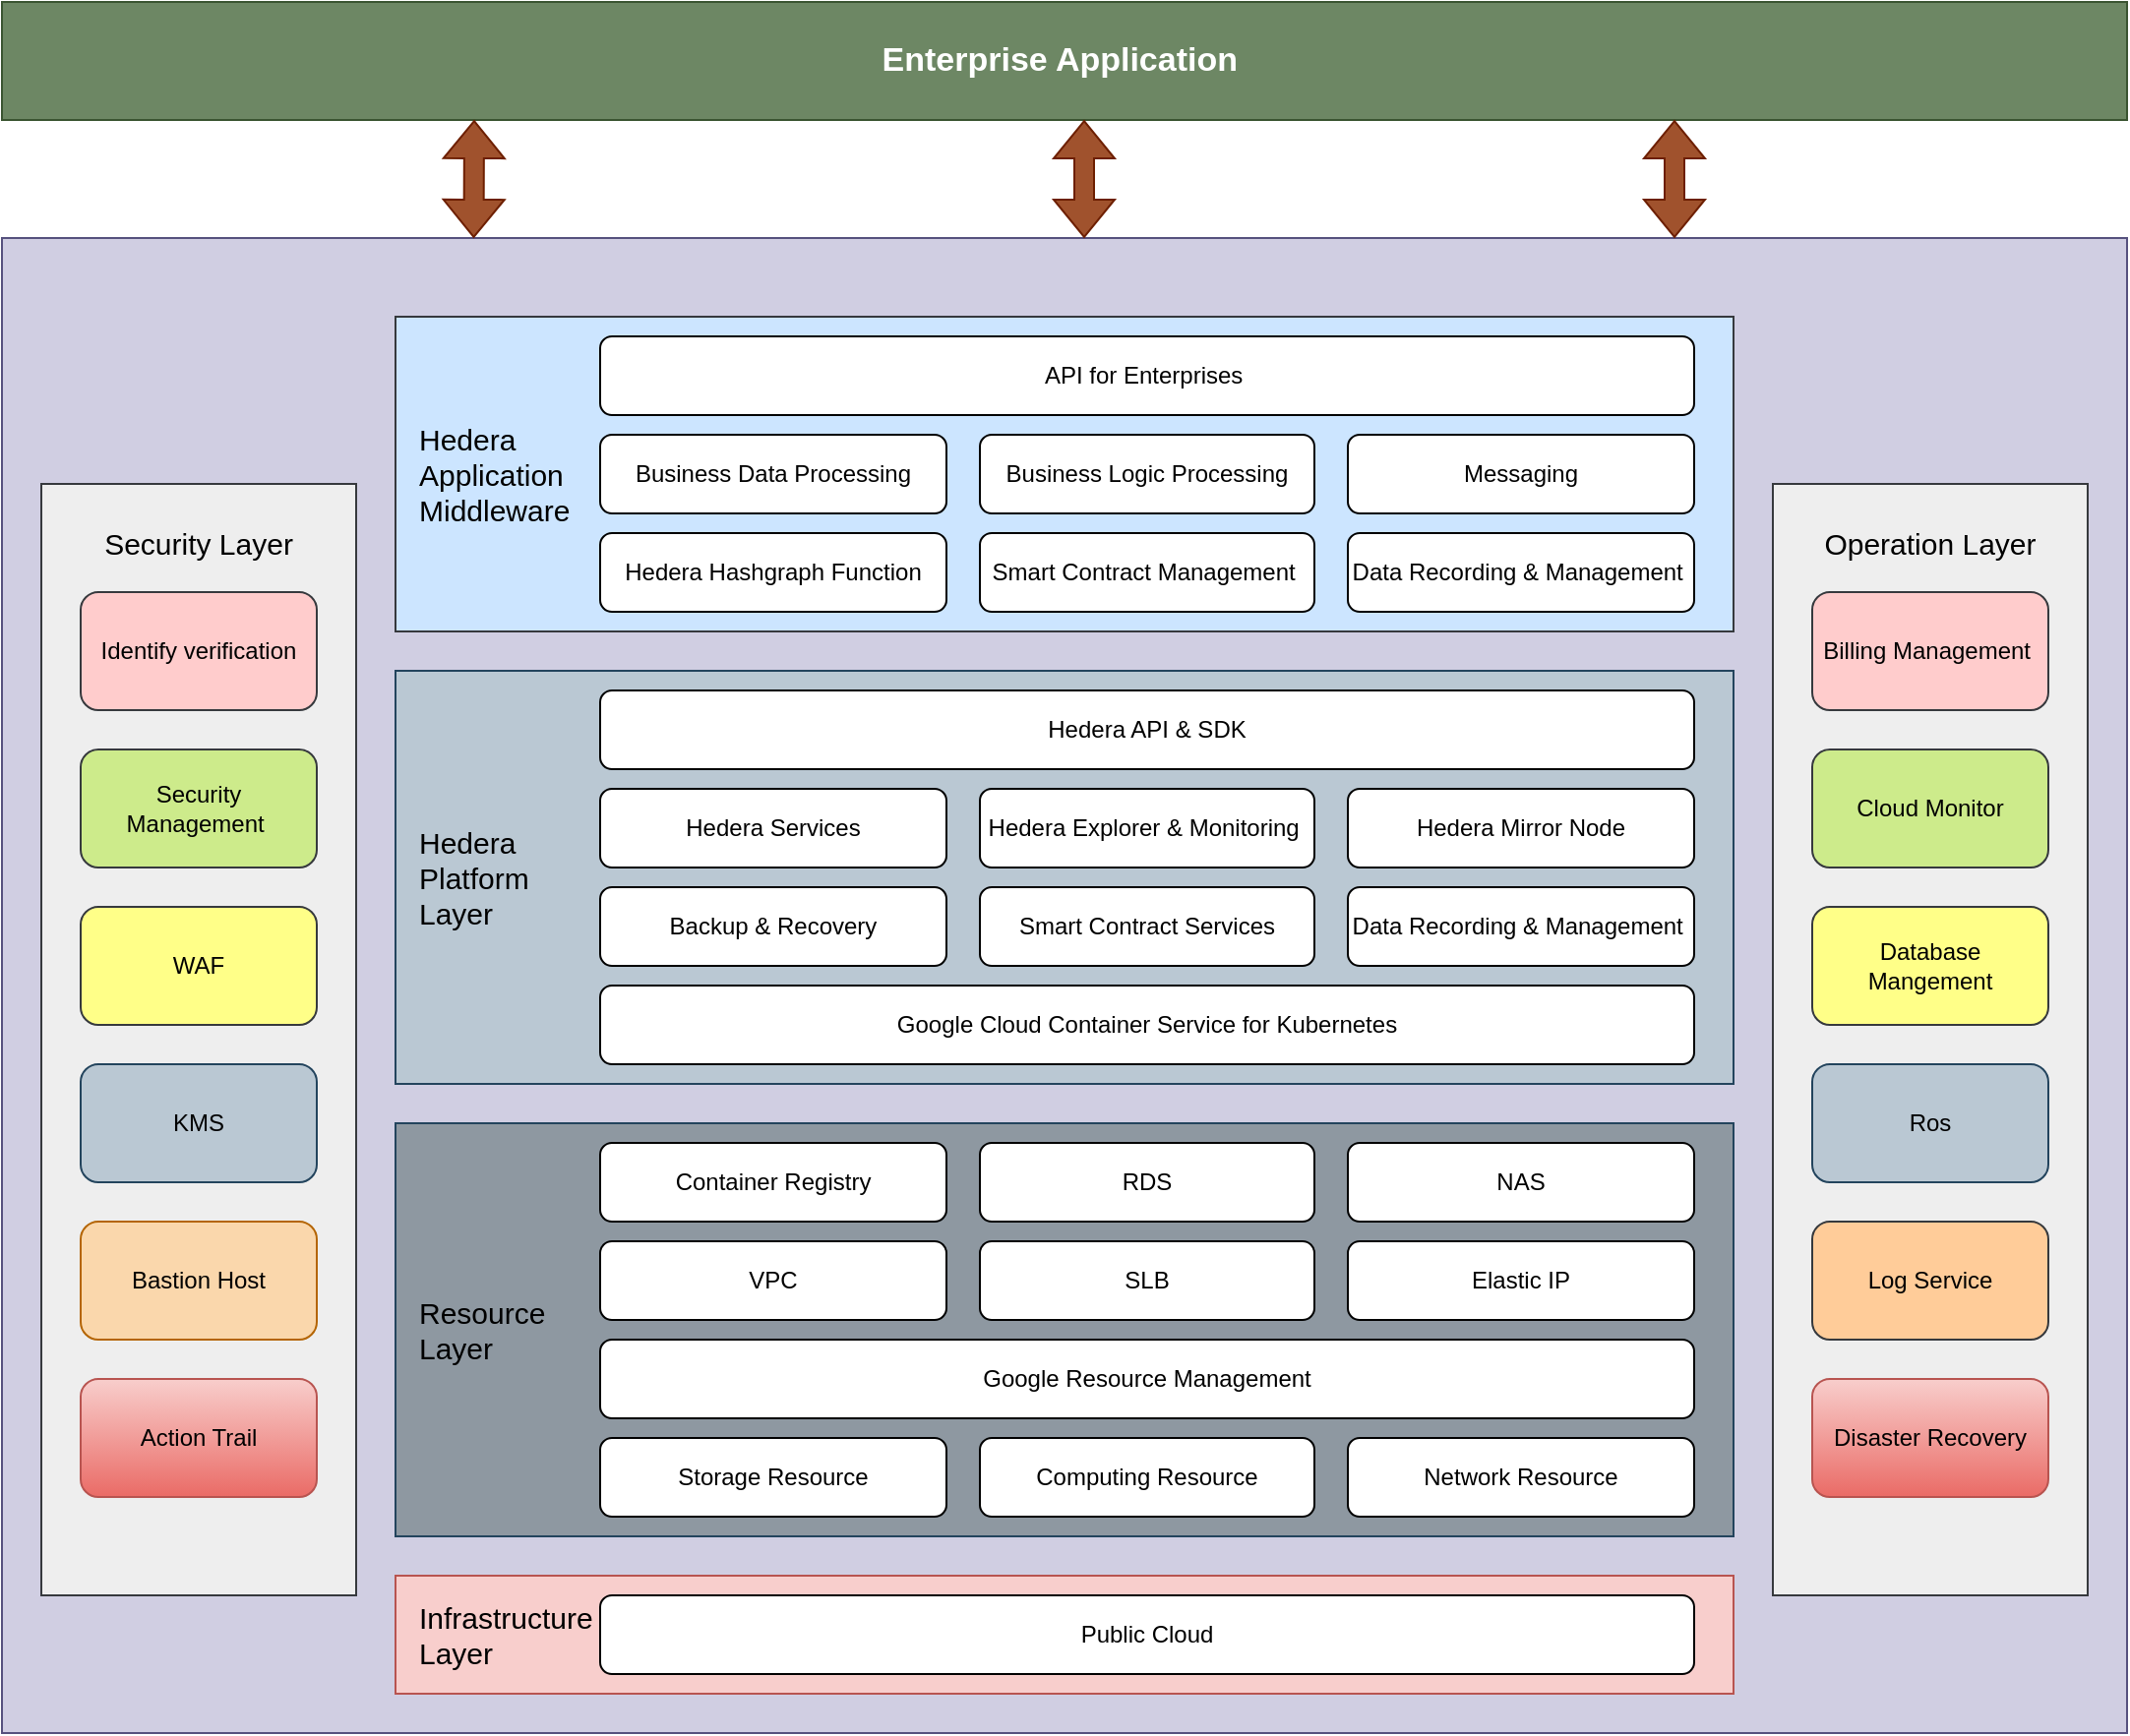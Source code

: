 <mxfile version="21.6.2" type="device">
  <diagram name="Page-1" id="V5ICExmcB14pOkJO8sGU">
    <mxGraphModel dx="1222" dy="723" grid="1" gridSize="10" guides="1" tooltips="1" connect="1" arrows="1" fold="1" page="1" pageScale="1" pageWidth="827" pageHeight="1169" math="0" shadow="0">
      <root>
        <mxCell id="0" />
        <mxCell id="1" parent="0" />
        <mxCell id="j_vIjFC0IjaqedvH4vjT-73" value="" style="rounded=0;whiteSpace=wrap;html=1;fillColor=#d0cee2;strokeColor=#56517e;" parent="1" vertex="1">
          <mxGeometry x="50" y="220" width="1080" height="760" as="geometry" />
        </mxCell>
        <mxCell id="j_vIjFC0IjaqedvH4vjT-1" value="&lt;b&gt;&lt;font style=&quot;font-size: 17px;&quot;&gt;Enterprise Application&amp;nbsp;&lt;/font&gt;&lt;/b&gt;" style="rounded=0;whiteSpace=wrap;html=1;fillColor=#6d8764;strokeColor=#3A5431;fontColor=#ffffff;" parent="1" vertex="1">
          <mxGeometry x="50" y="100" width="1080" height="60" as="geometry" />
        </mxCell>
        <mxCell id="j_vIjFC0IjaqedvH4vjT-64" value="" style="rounded=0;whiteSpace=wrap;html=1;fillColor=#eeeeee;strokeColor=#36393d;" parent="1" vertex="1">
          <mxGeometry x="70" y="345" width="160" height="565" as="geometry" />
        </mxCell>
        <mxCell id="j_vIjFC0IjaqedvH4vjT-11" value="Identify verification" style="rounded=1;whiteSpace=wrap;html=1;fillColor=#ffcccc;strokeColor=#36393d;" parent="1" vertex="1">
          <mxGeometry x="90" y="400" width="120" height="60" as="geometry" />
        </mxCell>
        <mxCell id="j_vIjFC0IjaqedvH4vjT-14" value="Security Management&amp;nbsp;" style="rounded=1;whiteSpace=wrap;html=1;fillColor=#cdeb8b;strokeColor=#36393d;" parent="1" vertex="1">
          <mxGeometry x="90" y="480" width="120" height="60" as="geometry" />
        </mxCell>
        <mxCell id="j_vIjFC0IjaqedvH4vjT-15" value="WAF" style="rounded=1;whiteSpace=wrap;html=1;fillColor=#ffff88;strokeColor=#36393d;" parent="1" vertex="1">
          <mxGeometry x="90" y="560" width="120" height="60" as="geometry" />
        </mxCell>
        <mxCell id="j_vIjFC0IjaqedvH4vjT-16" value="KMS" style="rounded=1;whiteSpace=wrap;html=1;fillColor=#bac8d3;strokeColor=#23445d;" parent="1" vertex="1">
          <mxGeometry x="90" y="640" width="120" height="60" as="geometry" />
        </mxCell>
        <mxCell id="j_vIjFC0IjaqedvH4vjT-17" value="Bastion Host" style="rounded=1;whiteSpace=wrap;html=1;fillColor=#fad7ac;strokeColor=#b46504;" parent="1" vertex="1">
          <mxGeometry x="90" y="720" width="120" height="60" as="geometry" />
        </mxCell>
        <mxCell id="j_vIjFC0IjaqedvH4vjT-18" value="Action Trail" style="rounded=1;whiteSpace=wrap;html=1;fillColor=#f8cecc;strokeColor=#b85450;gradientColor=#ea6b66;" parent="1" vertex="1">
          <mxGeometry x="90" y="800" width="120" height="60" as="geometry" />
        </mxCell>
        <mxCell id="j_vIjFC0IjaqedvH4vjT-23" value="&lt;font style=&quot;font-size: 15px;&quot;&gt;Security Layer&lt;/font&gt;" style="text;html=1;strokeColor=none;fillColor=none;align=center;verticalAlign=middle;whiteSpace=wrap;rounded=0;" parent="1" vertex="1">
          <mxGeometry x="90" y="360" width="120" height="30" as="geometry" />
        </mxCell>
        <mxCell id="j_vIjFC0IjaqedvH4vjT-27" value="" style="rounded=0;whiteSpace=wrap;html=1;fillColor=#cce5ff;strokeColor=#36393d;" parent="1" vertex="1">
          <mxGeometry x="250" y="260" width="680" height="160" as="geometry" />
        </mxCell>
        <mxCell id="j_vIjFC0IjaqedvH4vjT-28" value="API for Enterprises&amp;nbsp;" style="rounded=1;whiteSpace=wrap;html=1;" parent="1" vertex="1">
          <mxGeometry x="354" y="270" width="556" height="40" as="geometry" />
        </mxCell>
        <mxCell id="j_vIjFC0IjaqedvH4vjT-29" value="Business Data Processing" style="rounded=1;whiteSpace=wrap;html=1;" parent="1" vertex="1">
          <mxGeometry x="354" y="320" width="176" height="40" as="geometry" />
        </mxCell>
        <mxCell id="j_vIjFC0IjaqedvH4vjT-30" value="Business Logic Processing" style="rounded=1;whiteSpace=wrap;html=1;" parent="1" vertex="1">
          <mxGeometry x="547" y="320" width="170" height="40" as="geometry" />
        </mxCell>
        <mxCell id="j_vIjFC0IjaqedvH4vjT-31" value="Messaging" style="rounded=1;whiteSpace=wrap;html=1;" parent="1" vertex="1">
          <mxGeometry x="734" y="320" width="176" height="40" as="geometry" />
        </mxCell>
        <mxCell id="j_vIjFC0IjaqedvH4vjT-32" value="Hedera Hashgraph Function" style="rounded=1;whiteSpace=wrap;html=1;" parent="1" vertex="1">
          <mxGeometry x="354" y="370" width="176" height="40" as="geometry" />
        </mxCell>
        <mxCell id="j_vIjFC0IjaqedvH4vjT-33" value="Smart Contract Management&amp;nbsp;" style="rounded=1;whiteSpace=wrap;html=1;" parent="1" vertex="1">
          <mxGeometry x="547" y="370" width="170" height="40" as="geometry" />
        </mxCell>
        <mxCell id="j_vIjFC0IjaqedvH4vjT-34" value="Data Recording &amp;amp; Management&amp;nbsp;" style="rounded=1;whiteSpace=wrap;html=1;" parent="1" vertex="1">
          <mxGeometry x="734" y="370" width="176" height="40" as="geometry" />
        </mxCell>
        <mxCell id="j_vIjFC0IjaqedvH4vjT-36" value="" style="rounded=0;whiteSpace=wrap;html=1;fillColor=#bac8d3;strokeColor=#23445d;" parent="1" vertex="1">
          <mxGeometry x="250" y="440" width="680" height="210" as="geometry" />
        </mxCell>
        <mxCell id="j_vIjFC0IjaqedvH4vjT-37" value="Hedera API &amp;amp; SDK" style="rounded=1;whiteSpace=wrap;html=1;" parent="1" vertex="1">
          <mxGeometry x="354" y="450" width="556" height="40" as="geometry" />
        </mxCell>
        <mxCell id="j_vIjFC0IjaqedvH4vjT-38" value="Hedera Services" style="rounded=1;whiteSpace=wrap;html=1;" parent="1" vertex="1">
          <mxGeometry x="354" y="500" width="176" height="40" as="geometry" />
        </mxCell>
        <mxCell id="j_vIjFC0IjaqedvH4vjT-39" value="Hedera Explorer &amp;amp; Monitoring&amp;nbsp;" style="rounded=1;whiteSpace=wrap;html=1;" parent="1" vertex="1">
          <mxGeometry x="547" y="500" width="170" height="40" as="geometry" />
        </mxCell>
        <mxCell id="j_vIjFC0IjaqedvH4vjT-40" value="Hedera Mirror Node" style="rounded=1;whiteSpace=wrap;html=1;" parent="1" vertex="1">
          <mxGeometry x="734" y="500" width="176" height="40" as="geometry" />
        </mxCell>
        <mxCell id="j_vIjFC0IjaqedvH4vjT-41" value="Backup &amp;amp; Recovery" style="rounded=1;whiteSpace=wrap;html=1;" parent="1" vertex="1">
          <mxGeometry x="354" y="550" width="176" height="40" as="geometry" />
        </mxCell>
        <mxCell id="j_vIjFC0IjaqedvH4vjT-42" value="Smart Contract Services" style="rounded=1;whiteSpace=wrap;html=1;" parent="1" vertex="1">
          <mxGeometry x="547" y="550" width="170" height="40" as="geometry" />
        </mxCell>
        <mxCell id="j_vIjFC0IjaqedvH4vjT-43" value="Data Recording &amp;amp; Management&amp;nbsp;" style="rounded=1;whiteSpace=wrap;html=1;" parent="1" vertex="1">
          <mxGeometry x="734" y="550" width="176" height="40" as="geometry" />
        </mxCell>
        <mxCell id="j_vIjFC0IjaqedvH4vjT-44" value="&lt;font style=&quot;font-size: 15px;&quot;&gt;Hedera&lt;br&gt;Platform&amp;nbsp;&lt;br&gt;Layer&lt;br&gt;&lt;/font&gt;" style="text;html=1;strokeColor=none;fillColor=none;align=left;verticalAlign=middle;whiteSpace=wrap;rounded=0;" parent="1" vertex="1">
          <mxGeometry x="260" y="515" width="70" height="60" as="geometry" />
        </mxCell>
        <mxCell id="j_vIjFC0IjaqedvH4vjT-45" value="&lt;font style=&quot;font-size: 15px;&quot;&gt;Hedera&lt;br&gt;Application&amp;nbsp;&lt;br&gt;Middleware&lt;/font&gt;" style="text;html=1;strokeColor=none;fillColor=none;align=left;verticalAlign=middle;whiteSpace=wrap;rounded=0;" parent="1" vertex="1">
          <mxGeometry x="260" y="310" width="70" height="60" as="geometry" />
        </mxCell>
        <mxCell id="j_vIjFC0IjaqedvH4vjT-46" value="Google Cloud Container Service for Kubernetes" style="rounded=1;whiteSpace=wrap;html=1;" parent="1" vertex="1">
          <mxGeometry x="354" y="600" width="556" height="40" as="geometry" />
        </mxCell>
        <mxCell id="j_vIjFC0IjaqedvH4vjT-47" value="" style="rounded=0;whiteSpace=wrap;html=1;fillColor=#8E98A1;strokeColor=#23445d;" parent="1" vertex="1">
          <mxGeometry x="250" y="670" width="680" height="210" as="geometry" />
        </mxCell>
        <mxCell id="j_vIjFC0IjaqedvH4vjT-49" value="Container Registry" style="rounded=1;whiteSpace=wrap;html=1;" parent="1" vertex="1">
          <mxGeometry x="354" y="680" width="176" height="40" as="geometry" />
        </mxCell>
        <mxCell id="j_vIjFC0IjaqedvH4vjT-50" value="RDS" style="rounded=1;whiteSpace=wrap;html=1;" parent="1" vertex="1">
          <mxGeometry x="547" y="680" width="170" height="40" as="geometry" />
        </mxCell>
        <mxCell id="j_vIjFC0IjaqedvH4vjT-51" value="NAS" style="rounded=1;whiteSpace=wrap;html=1;" parent="1" vertex="1">
          <mxGeometry x="734" y="680" width="176" height="40" as="geometry" />
        </mxCell>
        <mxCell id="j_vIjFC0IjaqedvH4vjT-52" value="VPC" style="rounded=1;whiteSpace=wrap;html=1;" parent="1" vertex="1">
          <mxGeometry x="354" y="730" width="176" height="40" as="geometry" />
        </mxCell>
        <mxCell id="j_vIjFC0IjaqedvH4vjT-53" value="SLB" style="rounded=1;whiteSpace=wrap;html=1;" parent="1" vertex="1">
          <mxGeometry x="547" y="730" width="170" height="40" as="geometry" />
        </mxCell>
        <mxCell id="j_vIjFC0IjaqedvH4vjT-54" value="Elastic IP" style="rounded=1;whiteSpace=wrap;html=1;" parent="1" vertex="1">
          <mxGeometry x="734" y="730" width="176" height="40" as="geometry" />
        </mxCell>
        <mxCell id="j_vIjFC0IjaqedvH4vjT-55" value="&lt;font style=&quot;font-size: 15px;&quot;&gt;Resource&amp;nbsp;&amp;nbsp;&lt;br&gt;Layer&lt;br&gt;&lt;/font&gt;" style="text;html=1;strokeColor=none;fillColor=none;align=left;verticalAlign=middle;whiteSpace=wrap;rounded=0;" parent="1" vertex="1">
          <mxGeometry x="260" y="745" width="70" height="60" as="geometry" />
        </mxCell>
        <mxCell id="j_vIjFC0IjaqedvH4vjT-56" value="Google Resource Management" style="rounded=1;whiteSpace=wrap;html=1;" parent="1" vertex="1">
          <mxGeometry x="354" y="780" width="556" height="40" as="geometry" />
        </mxCell>
        <mxCell id="j_vIjFC0IjaqedvH4vjT-57" value="Storage Resource" style="rounded=1;whiteSpace=wrap;html=1;" parent="1" vertex="1">
          <mxGeometry x="354" y="830" width="176" height="40" as="geometry" />
        </mxCell>
        <mxCell id="j_vIjFC0IjaqedvH4vjT-58" value="Computing Resource" style="rounded=1;whiteSpace=wrap;html=1;" parent="1" vertex="1">
          <mxGeometry x="547" y="830" width="170" height="40" as="geometry" />
        </mxCell>
        <mxCell id="j_vIjFC0IjaqedvH4vjT-59" value="Network Resource" style="rounded=1;whiteSpace=wrap;html=1;" parent="1" vertex="1">
          <mxGeometry x="734" y="830" width="176" height="40" as="geometry" />
        </mxCell>
        <mxCell id="j_vIjFC0IjaqedvH4vjT-60" value="" style="rounded=0;whiteSpace=wrap;html=1;fillColor=#f8cecc;strokeColor=#b85450;" parent="1" vertex="1">
          <mxGeometry x="250" y="900" width="680" height="60" as="geometry" />
        </mxCell>
        <mxCell id="j_vIjFC0IjaqedvH4vjT-62" value="Public Cloud" style="rounded=1;whiteSpace=wrap;html=1;" parent="1" vertex="1">
          <mxGeometry x="354" y="910" width="556" height="40" as="geometry" />
        </mxCell>
        <mxCell id="j_vIjFC0IjaqedvH4vjT-63" value="&lt;font style=&quot;font-size: 15px;&quot;&gt;Infrastructure&amp;nbsp;&amp;nbsp;&lt;br&gt;Layer&lt;br&gt;&lt;/font&gt;" style="text;html=1;strokeColor=none;fillColor=none;align=left;verticalAlign=middle;whiteSpace=wrap;rounded=0;" parent="1" vertex="1">
          <mxGeometry x="260" y="900" width="70" height="60" as="geometry" />
        </mxCell>
        <mxCell id="j_vIjFC0IjaqedvH4vjT-65" value="" style="rounded=0;whiteSpace=wrap;html=1;fillColor=#eeeeee;strokeColor=#36393d;" parent="1" vertex="1">
          <mxGeometry x="950" y="345" width="160" height="565" as="geometry" />
        </mxCell>
        <mxCell id="j_vIjFC0IjaqedvH4vjT-66" value="Billing Management&amp;nbsp;" style="rounded=1;whiteSpace=wrap;html=1;fillColor=#ffcccc;strokeColor=#36393d;" parent="1" vertex="1">
          <mxGeometry x="970" y="400" width="120" height="60" as="geometry" />
        </mxCell>
        <mxCell id="j_vIjFC0IjaqedvH4vjT-67" value="Cloud Monitor" style="rounded=1;whiteSpace=wrap;html=1;fillColor=#cdeb8b;strokeColor=#36393d;" parent="1" vertex="1">
          <mxGeometry x="970" y="480" width="120" height="60" as="geometry" />
        </mxCell>
        <mxCell id="j_vIjFC0IjaqedvH4vjT-68" value="Database Mangement" style="rounded=1;whiteSpace=wrap;html=1;fillColor=#ffff88;strokeColor=#36393d;" parent="1" vertex="1">
          <mxGeometry x="970" y="560" width="120" height="60" as="geometry" />
        </mxCell>
        <mxCell id="j_vIjFC0IjaqedvH4vjT-69" value="Ros" style="rounded=1;whiteSpace=wrap;html=1;fillColor=#bac8d3;strokeColor=#23445d;" parent="1" vertex="1">
          <mxGeometry x="970" y="640" width="120" height="60" as="geometry" />
        </mxCell>
        <mxCell id="j_vIjFC0IjaqedvH4vjT-70" value="Log Service" style="rounded=1;whiteSpace=wrap;html=1;fillColor=#ffcc99;strokeColor=#36393d;" parent="1" vertex="1">
          <mxGeometry x="970" y="720" width="120" height="60" as="geometry" />
        </mxCell>
        <mxCell id="j_vIjFC0IjaqedvH4vjT-71" value="Disaster Recovery" style="rounded=1;whiteSpace=wrap;html=1;fillColor=#f8cecc;strokeColor=#b85450;gradientColor=#ea6b66;" parent="1" vertex="1">
          <mxGeometry x="970" y="800" width="120" height="60" as="geometry" />
        </mxCell>
        <mxCell id="j_vIjFC0IjaqedvH4vjT-72" value="&lt;font style=&quot;font-size: 15px;&quot;&gt;Operation Layer&lt;/font&gt;" style="text;html=1;strokeColor=none;fillColor=none;align=center;verticalAlign=middle;whiteSpace=wrap;rounded=0;" parent="1" vertex="1">
          <mxGeometry x="970" y="360" width="120" height="30" as="geometry" />
        </mxCell>
        <mxCell id="j_vIjFC0IjaqedvH4vjT-74" value="" style="shape=flexArrow;endArrow=classic;startArrow=classic;html=1;rounded=0;exitX=0.222;exitY=0;exitDx=0;exitDy=0;exitPerimeter=0;fillColor=#a0522d;strokeColor=#6D1F00;" parent="1" source="j_vIjFC0IjaqedvH4vjT-73" edge="1">
          <mxGeometry width="100" height="100" relative="1" as="geometry">
            <mxPoint x="190" y="260" as="sourcePoint" />
            <mxPoint x="290" y="160" as="targetPoint" />
          </mxGeometry>
        </mxCell>
        <mxCell id="j_vIjFC0IjaqedvH4vjT-75" value="" style="shape=flexArrow;endArrow=classic;startArrow=classic;html=1;rounded=0;exitX=0.222;exitY=0;exitDx=0;exitDy=0;exitPerimeter=0;fillColor=#a0522d;strokeColor=#6D1F00;" parent="1" edge="1">
          <mxGeometry width="100" height="100" relative="1" as="geometry">
            <mxPoint x="600" y="220" as="sourcePoint" />
            <mxPoint x="600" y="160" as="targetPoint" />
          </mxGeometry>
        </mxCell>
        <mxCell id="j_vIjFC0IjaqedvH4vjT-78" value="" style="shape=flexArrow;endArrow=classic;startArrow=classic;html=1;rounded=0;exitX=0.222;exitY=0;exitDx=0;exitDy=0;exitPerimeter=0;fillColor=#a0522d;strokeColor=#6D1F00;" parent="1" edge="1">
          <mxGeometry width="100" height="100" relative="1" as="geometry">
            <mxPoint x="900" y="220" as="sourcePoint" />
            <mxPoint x="900" y="160" as="targetPoint" />
          </mxGeometry>
        </mxCell>
      </root>
    </mxGraphModel>
  </diagram>
</mxfile>
